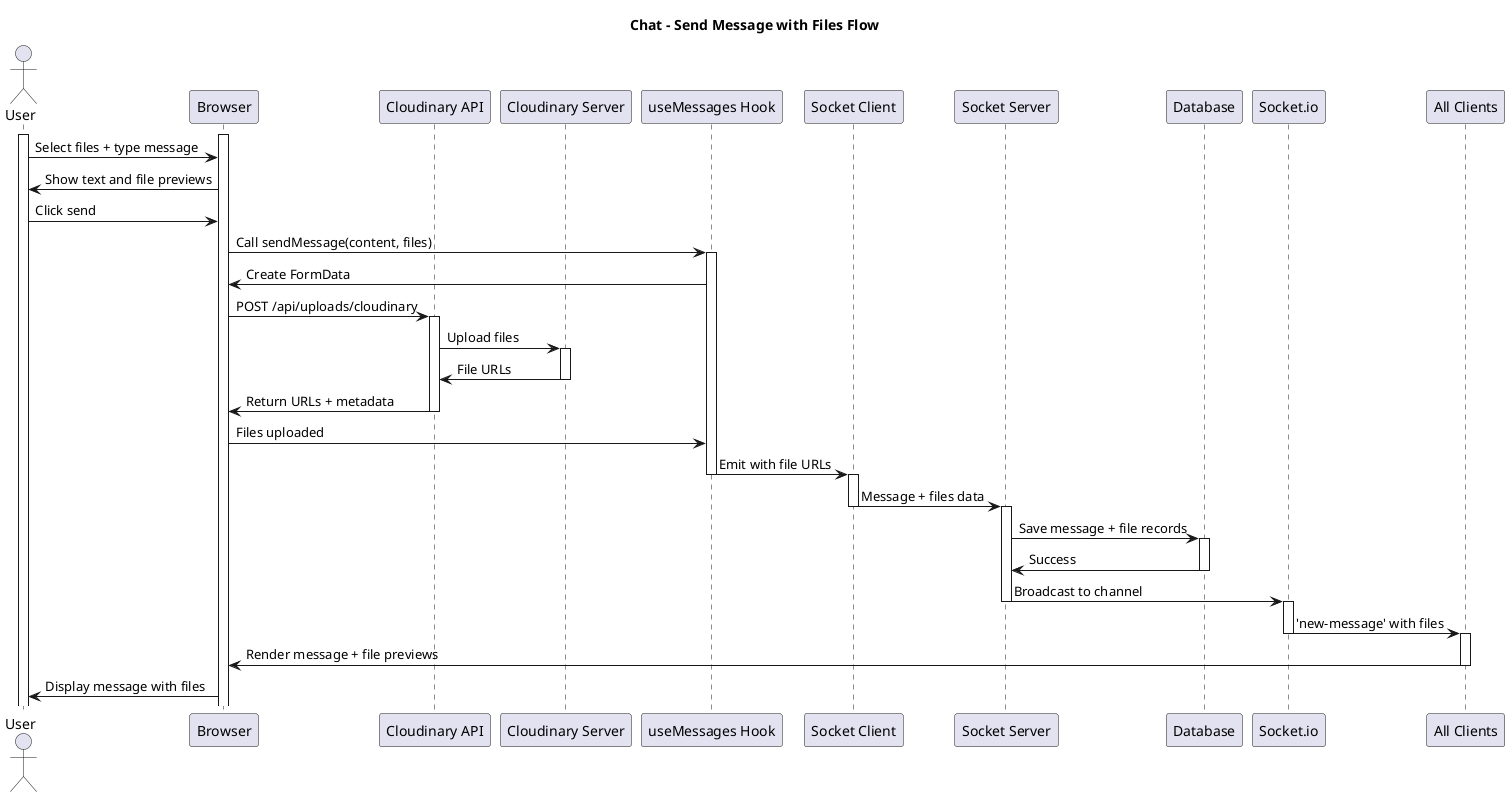 @startuml
title Chat - Send Message with Files Flow

actor User
participant Browser
participant "Cloudinary API" as CloudinaryAPI
participant "Cloudinary Server" as CloudinaryServer
participant "useMessages Hook" as Hook
participant "Socket Client" as SocketClient
participant "Socket Server" as SocketServer
participant Database
participant "Socket.io" as SocketIO
participant "All Clients" as AllClients

activate User
activate Browser
User -> Browser: Select files + type message

Browser -> User: Show text and file previews

User -> Browser: Click send
Browser -> Hook: Call sendMessage(content, files)

activate Hook
Hook -> Browser: Create FormData
Browser -> CloudinaryAPI: POST /api/uploads/cloudinary
activate CloudinaryAPI
CloudinaryAPI -> CloudinaryServer: Upload files
activate CloudinaryServer
CloudinaryServer -> CloudinaryAPI: File URLs
deactivate CloudinaryServer
CloudinaryAPI -> Browser: Return URLs + metadata
deactivate CloudinaryAPI
Browser -> Hook: Files uploaded
Hook -> SocketClient: Emit with file URLs
deactivate Hook
activate SocketClient
SocketClient -> SocketServer: Message + files data
deactivate SocketClient
activate SocketServer
SocketServer -> Database: Save message + file records
activate Database
Database -> SocketServer: Success
deactivate Database
SocketServer -> SocketIO: Broadcast to channel
deactivate SocketServer
activate SocketIO
SocketIO -> AllClients: 'new-message' with files
deactivate SocketIO
activate AllClients
AllClients -> Browser: Render message + file previews
deactivate AllClients
Browser -> User: Display message with files

@enduml